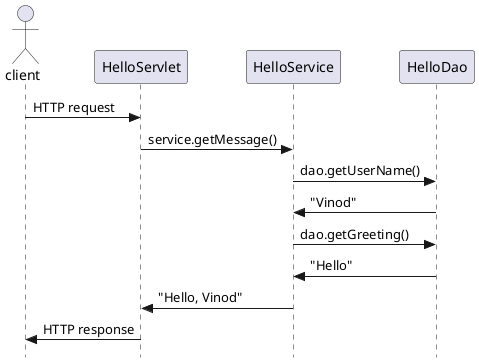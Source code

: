 @startuml

skinparam style strictuml
actor client

client -> HelloServlet: HTTP request

HelloServlet -> HelloService: service.getMessage()

HelloService -> HelloDao: dao.getUserName()
HelloService <- HelloDao: "Vinod"
HelloService -> HelloDao: dao.getGreeting()
HelloService <- HelloDao: "Hello"


HelloServlet <- HelloService: "Hello, Vinod"

client <- HelloServlet: HTTP response

@enduml